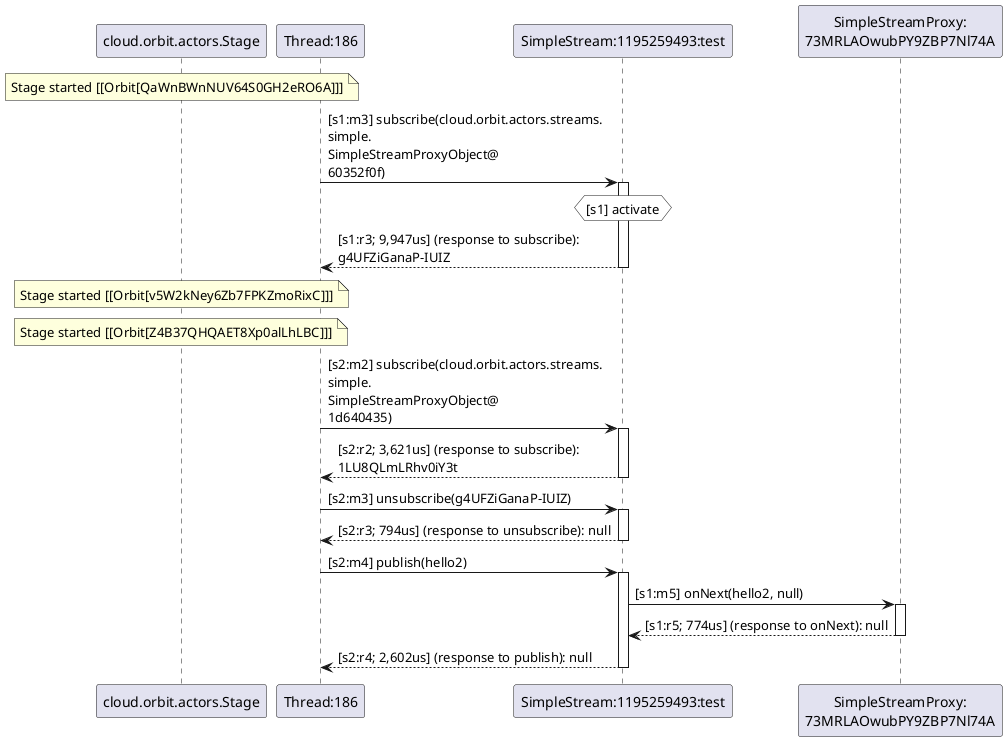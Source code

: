 @startuml
note over "cloud.orbit.actors.Stage": Stage started [[Orbit[QaWnBWnNUV64S0GH2eRO6A]]]
"Thread:186" -> "SimpleStream:1195259493:test" : [s1:m3] subscribe(cloud.orbit.actors.streams.\nsimple.\nSimpleStreamProxyObject@\n60352f0f)
activate "SimpleStream:1195259493:test"
hnote over "SimpleStream:1195259493:test" #white : [s1] activate
"SimpleStream:1195259493:test" --> "Thread:186" : [s1:r3; 9,947us] (response to subscribe): \ng4UFZiGanaP-IUIZ
deactivate "SimpleStream:1195259493:test"
note over "cloud.orbit.actors.Stage": Stage started [[Orbit[v5W2kNey6Zb7FPKZmoRixC]]]
note over "cloud.orbit.actors.Stage": Stage started [[Orbit[Z4B37QHQAET8Xp0alLhLBC]]]
"Thread:186" -> "SimpleStream:1195259493:test" : [s2:m2] subscribe(cloud.orbit.actors.streams.\nsimple.\nSimpleStreamProxyObject@\n1d640435)
activate "SimpleStream:1195259493:test"
"SimpleStream:1195259493:test" --> "Thread:186" : [s2:r2; 3,621us] (response to subscribe): \n1LU8QLmLRhv0iY3t
deactivate "SimpleStream:1195259493:test"
"Thread:186" -> "SimpleStream:1195259493:test" : [s2:m3] unsubscribe(g4UFZiGanaP-IUIZ)
activate "SimpleStream:1195259493:test"
"SimpleStream:1195259493:test" --> "Thread:186" : [s2:r3; 794us] (response to unsubscribe): null
deactivate "SimpleStream:1195259493:test"
"Thread:186" -> "SimpleStream:1195259493:test" : [s2:m4] publish(hello2)
activate "SimpleStream:1195259493:test"
"SimpleStream:1195259493:test" -> "SimpleStreamProxy:\n73MRLAOwubPY9ZBP7Nl74A" : [s1:m5] onNext(hello2, null)
activate "SimpleStreamProxy:\n73MRLAOwubPY9ZBP7Nl74A"
"SimpleStreamProxy:\n73MRLAOwubPY9ZBP7Nl74A" --> "SimpleStream:1195259493:test" : [s1:r5; 774us] (response to onNext): null
deactivate "SimpleStreamProxy:\n73MRLAOwubPY9ZBP7Nl74A"
"SimpleStream:1195259493:test" --> "Thread:186" : [s2:r4; 2,602us] (response to publish): null
deactivate "SimpleStream:1195259493:test"
@enduml
